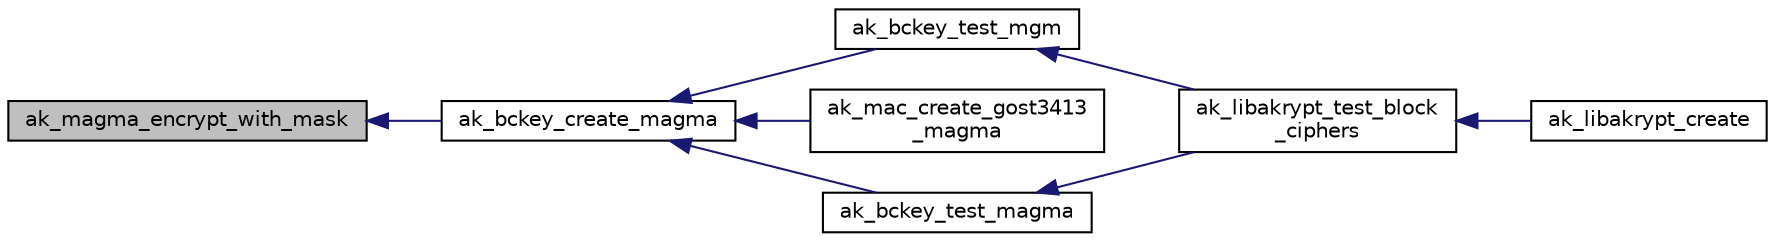 digraph "ak_magma_encrypt_with_mask"
{
  edge [fontname="Helvetica",fontsize="10",labelfontname="Helvetica",labelfontsize="10"];
  node [fontname="Helvetica",fontsize="10",shape=record];
  rankdir="LR";
  Node1 [label="ak_magma_encrypt_with_mask",height=0.2,width=0.4,color="black", fillcolor="grey75", style="filled", fontcolor="black"];
  Node1 -> Node2 [dir="back",color="midnightblue",fontsize="10",style="solid",fontname="Helvetica"];
  Node2 [label="ak_bckey_create_magma",height=0.2,width=0.4,color="black", fillcolor="white", style="filled",URL="$ak__magma_8c.html#a465f319be97a8d65a1892a55771b5621",tooltip="Инициализация контекста секретного ключа алгоритма блочного шифрования Магма. "];
  Node2 -> Node3 [dir="back",color="midnightblue",fontsize="10",style="solid",fontname="Helvetica"];
  Node3 [label="ak_bckey_test_mgm",height=0.2,width=0.4,color="black", fillcolor="white", style="filled",URL="$ak__aead_8h.html#a6447348dcbe26bf5823c1493d761816f",tooltip="Тестирование корректной работы режима блочного шифрования с одновременной выработкой имитовставки..."];
  Node3 -> Node4 [dir="back",color="midnightblue",fontsize="10",style="solid",fontname="Helvetica"];
  Node4 [label="ak_libakrypt_test_block\l_ciphers",height=0.2,width=0.4,color="black", fillcolor="white", style="filled",URL="$ak__libakrypt_8c.html#abf5c8b06ef1f02d3311cebe8625fa68d",tooltip="Функция проверяет корректность реализации блочных шифрова и режимов их использования. "];
  Node4 -> Node5 [dir="back",color="midnightblue",fontsize="10",style="solid",fontname="Helvetica"];
  Node5 [label="ak_libakrypt_create",height=0.2,width=0.4,color="black", fillcolor="white", style="filled",URL="$libakrypt_8h.html#a3f840f1a40839f867ba729aa1c5d67b8",tooltip="Функция инициализации и тестирования криптографических механизмов библиотеки. "];
  Node2 -> Node6 [dir="back",color="midnightblue",fontsize="10",style="solid",fontname="Helvetica"];
  Node6 [label="ak_mac_create_gost3413\l_magma",height=0.2,width=0.4,color="black", fillcolor="white", style="filled",URL="$ak__mac_8h.html#aac8cd9a2afde99720a5262c988d8d07c",tooltip="Инициализация ключа алгоритма выработки имитовставки ГОСТ Р 34.13-2015 с использованием блочного шифр..."];
  Node2 -> Node7 [dir="back",color="midnightblue",fontsize="10",style="solid",fontname="Helvetica"];
  Node7 [label="ak_bckey_test_magma",height=0.2,width=0.4,color="black", fillcolor="white", style="filled",URL="$ak__magma_8c.html#a3383cdf45668361958960d79d30cc644",tooltip="Тестирование корректной работы алгоритма блочного шифрования Магма. "];
  Node7 -> Node4 [dir="back",color="midnightblue",fontsize="10",style="solid",fontname="Helvetica"];
}

